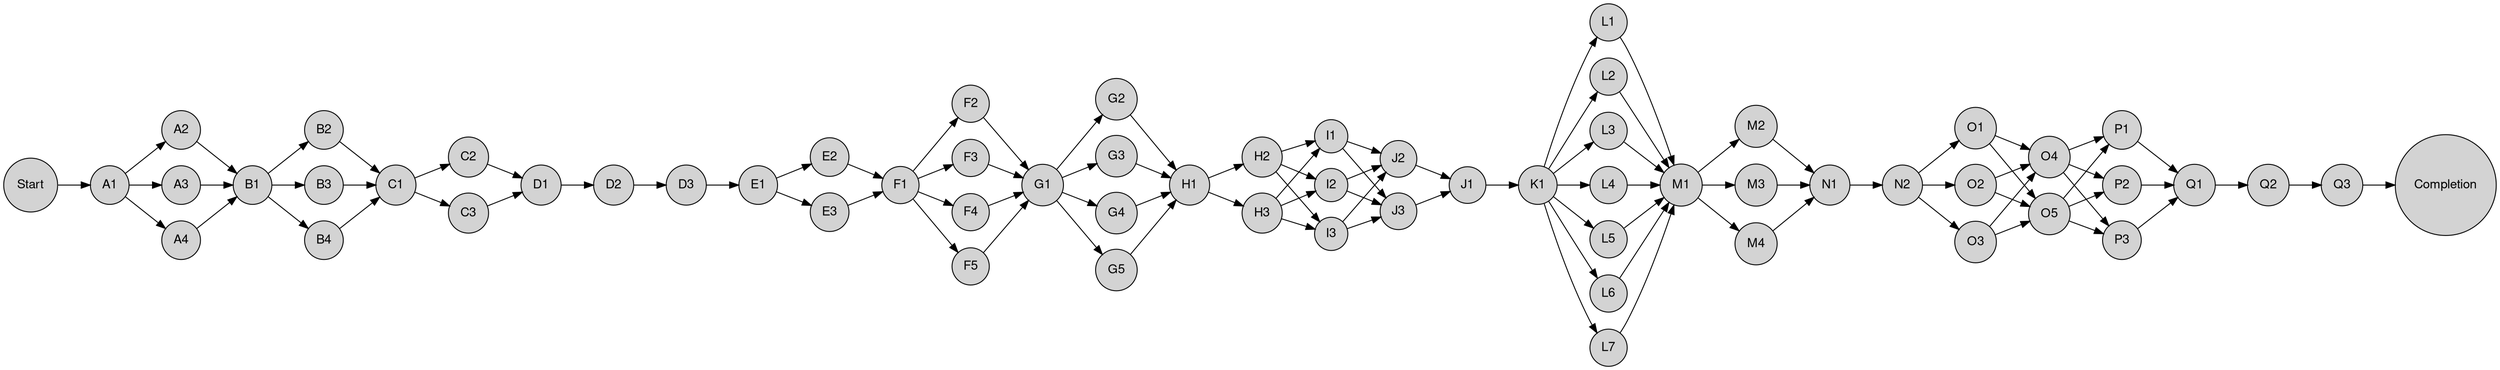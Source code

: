 digraph g {
fontname="Helvetica,Arial,sans-serif"
node [fontname="Helvetica,Arial,sans-serif" filledcolor = "white" label = "" style = "filled" shape = "circle" ]
edge [fontname="Helvetica,Arial,sans-serif"]
graph [fontsize=30 labelloc="t" label="" splines=true overlap=false rankdir = "LR"];
ratio = auto;
"Start" [style = "filled" label = "Start"];
"A1" [style = "filled" label = "A1"];
"Start" -> "A1";
"A2" [style = "filled" label = "A2"];
"A1" -> "A2";
"A3" [style = "filled" label = "A3"];
"A1" -> "A3";
"A4" [style = "filled" label = "A4"];
"A1" -> "A4";
"B1" [style = "filled" label = "B1"];
"A2" -> "B1";
"A3" -> "B1";
"A4" -> "B1";
"B2" [style = "filled" label = "B2"];
"B1" -> "B2";
"B3" [style = "filled" label = "B3"];
"B1" -> "B3";
"B4" [style = "filled" label = "B4"];
"B1" -> "B4";
"C1" [style = "filled" label = "C1"];
"B2" -> "C1";
"B3" -> "C1";
"B4" -> "C1";
"C2" [style = "filled" label = "C2"];
"C1" -> "C2";
"C3" [style = "filled" label = "C3"];
"C1" -> "C3";
"D1" [style = "filled" label = "D1"];
"C2" -> "D1";
"C3" -> "D1";
"D2" [style = "filled" label = "D2"];
"D1" -> "D2";
"D3" [style = "filled" label = "D3"];
"D2" -> "D3";
"E1" [style = "filled" label = "E1"];
"D3" -> "E1";
"E2" [style = "filled" label = "E2"];
"E1" -> "E2";
"E3" [style = "filled" label = "E3"];
"E1" -> "E3";
"F1" [style = "filled" label = "F1"];
"E2" -> "F1";
"E3" -> "F1";
"F2" [style = "filled" label = "F2"];
"F1" -> "F2";
"F3" [style = "filled" label = "F3"];
"F1" -> "F3";
"F4" [style = "filled" label = "F4"];
"F1" -> "F4";
"F5" [style = "filled" label = "F5"];
"F1" -> "F5";
"G1" [style = "filled" label = "G1"];
"F2" -> "G1";
"F3" -> "G1";
"F4" -> "G1";
"F5" -> "G1";
"G2" [style = "filled" label = "G2"];
"G1" -> "G2";
"G3" [style = "filled" label = "G3"];
"G1" -> "G3";
"G4" [style = "filled" label = "G4"];
"G1" -> "G4";
"G5" [style = "filled" label = "G5"];
"G1" -> "G5";
"H1" [style = "filled" label = "H1"];
"G2" -> "H1";
"G3" -> "H1";
"G4" -> "H1";
"G5" -> "H1";
"H2" [style = "filled" label = "H2"];
"H1" -> "H2";
"H3" [style = "filled" label = "H3"];
"H1" -> "H3";
"I1" [style = "filled" label = "I1"];
"H2" -> "I1";
"H3" -> "I1";
"I2" [style = "filled" label = "I2"];
"H2" -> "I2";
"H3" -> "I2";
"I3" [style = "filled" label = "I3"];
"H2" -> "I3";
"H3" -> "I3";
"J2" [style = "filled" label = "J2"];
"I1" -> "J2";
"I2" -> "J2";
"I3" -> "J2";
"J3" [style = "filled" label = "J3"];
"I1" -> "J3";
"I2" -> "J3";
"I3" -> "J3";
"J1" [style = "filled" label = "J1"];
"J2" -> "J1";
"J3" -> "J1";
"K1" [style = "filled" label = "K1"];
"J1" -> "K1";
"L1" [style = "filled" label = "L1"];
"K1" -> "L1";
"L2" [style = "filled" label = "L2"];
"K1" -> "L2";
"L3" [style = "filled" label = "L3"];
"K1" -> "L3";
"L4" [style = "filled" label = "L4"];
"K1" -> "L4";
"L5" [style = "filled" label = "L5"];
"K1" -> "L5";
"L6" [style = "filled" label = "L6"];
"K1" -> "L6";
"L7" [style = "filled" label = "L7"];
"K1" -> "L7";
"M1" [style = "filled" label = "M1"];
"L1" -> "M1";
"L2" -> "M1";
"L3" -> "M1";
"L4" -> "M1";
"L5" -> "M1";
"L6" -> "M1";
"L7" -> "M1";
"M2" [style = "filled" label = "M2"];
"M1" -> "M2";
"M3" [style = "filled" label = "M3"];
"M1" -> "M3";
"M4" [style = "filled" label = "M4"];
"M1" -> "M4";
"N1" [style = "filled" label = "N1"];
"M2" -> "N1";
"M3" -> "N1";
"M4" -> "N1";
"N2" [style = "filled" label = "N2"];
"N1" -> "N2";
"O1" [style = "filled" label = "O1"];
"N2" -> "O1";
"O2" [style = "filled" label = "O2"];
"N2" -> "O2";
"O3" [style = "filled" label = "O3"];
"N2" -> "O3";
"O4" [style = "filled" label = "O4"];
"O1" -> "O4";
"O2" -> "O4";
"O3" -> "O4";
"O5" [style = "filled" label = "O5"];
"O1" -> "O5";
"O2" -> "O5";
"O3" -> "O5";
"P1" [style = "filled" label = "P1"];
"O4" -> "P1";
"O5" -> "P1";
"P2" [style = "filled" label = "P2"];
"O4" -> "P2";
"O5" -> "P2";
"P3" [style = "filled" label = "P3"];
"O4" -> "P3";
"O5" -> "P3";
"Q1" [style = "filled" label = "Q1"];
"P1" -> "Q1";
"P2" -> "Q1";
"P3" -> "Q1";
"Q2" [style = "filled" label = "Q2"];
"Q1" -> "Q2";
"Q3" [style = "filled" label = "Q3"];
"Q2" -> "Q3";
"Completion" [style = "filled" label = "Completion"];
"Q3" -> "Completion";

}